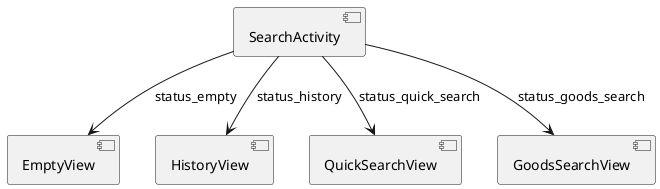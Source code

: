 @startuml

component SearchActivity{
}
component EmptyView{
}
component HistoryView{
}
component QuickSearchView{
}
component GoodsSearchView{
}

SearchActivity-->EmptyView:status_empty
SearchActivity-->HistoryView:status_history
SearchActivity-->QuickSearchView:status_quick_search
SearchActivity-->GoodsSearchView:status_goods_search
@enduml